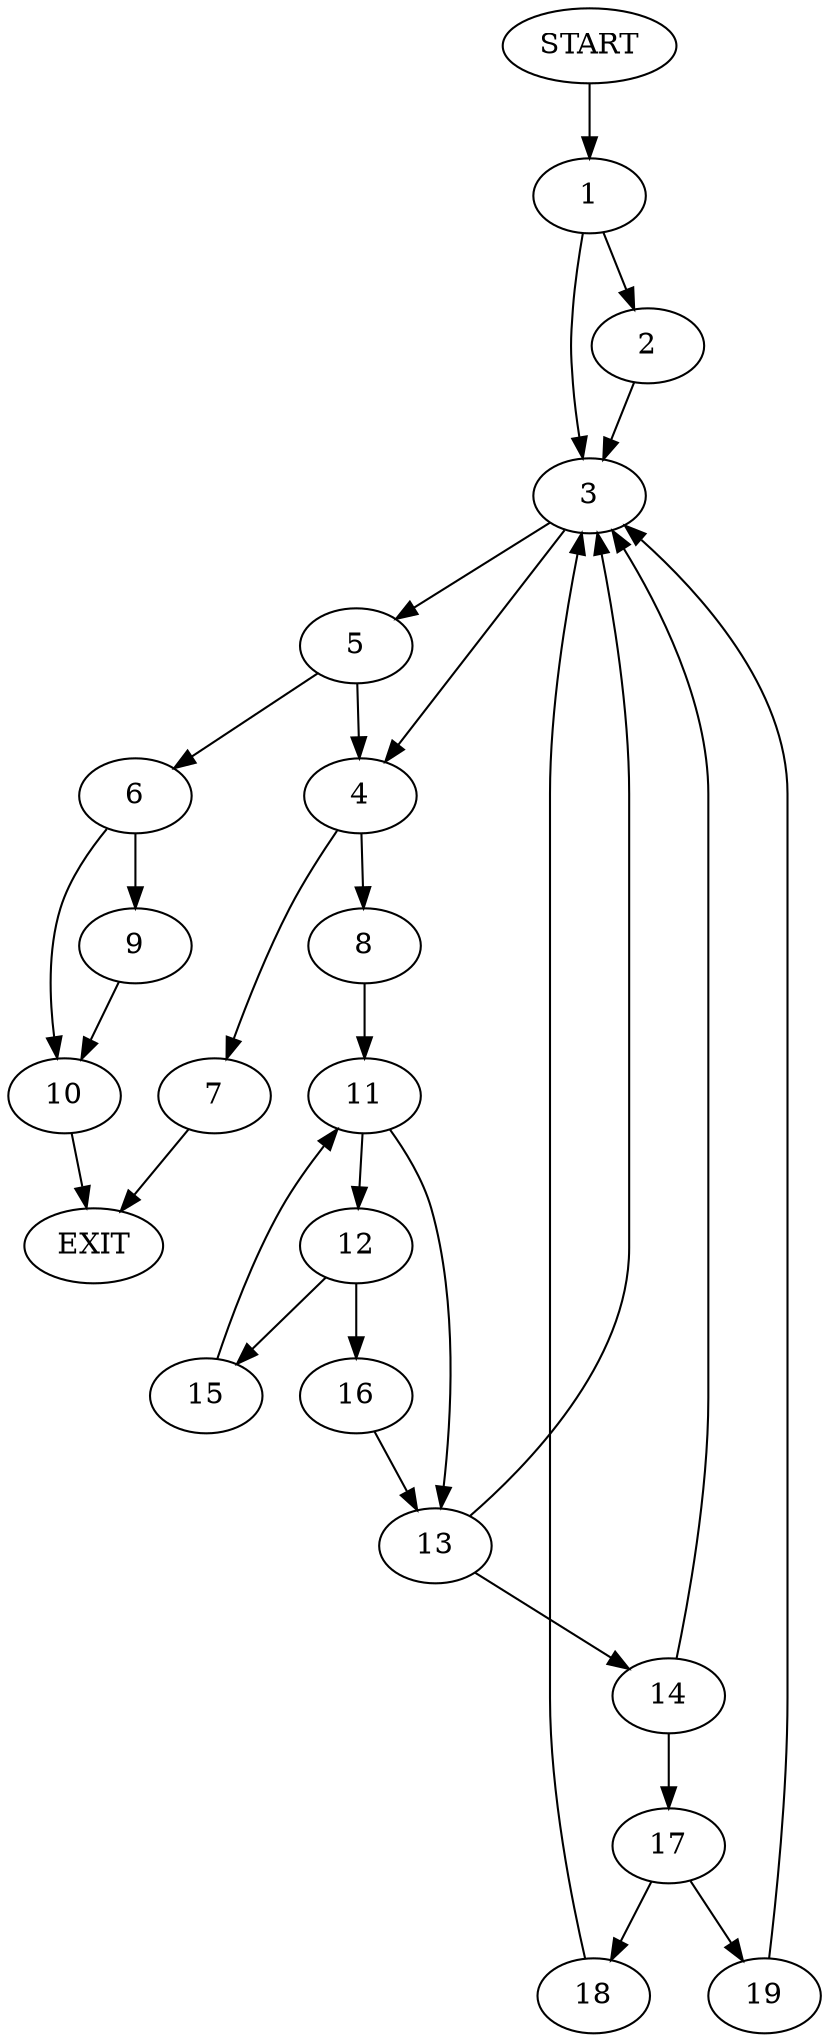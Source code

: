 digraph {
0 [label="START"]
20 [label="EXIT"]
0 -> 1
1 -> 2
1 -> 3
2 -> 3
3 -> 4
3 -> 5
5 -> 4
5 -> 6
4 -> 7
4 -> 8
6 -> 9
6 -> 10
8 -> 11
7 -> 20
11 -> 12
11 -> 13
13 -> 14
13 -> 3
12 -> 15
12 -> 16
16 -> 13
15 -> 11
14 -> 17
14 -> 3
17 -> 18
17 -> 19
18 -> 3
19 -> 3
9 -> 10
10 -> 20
}
